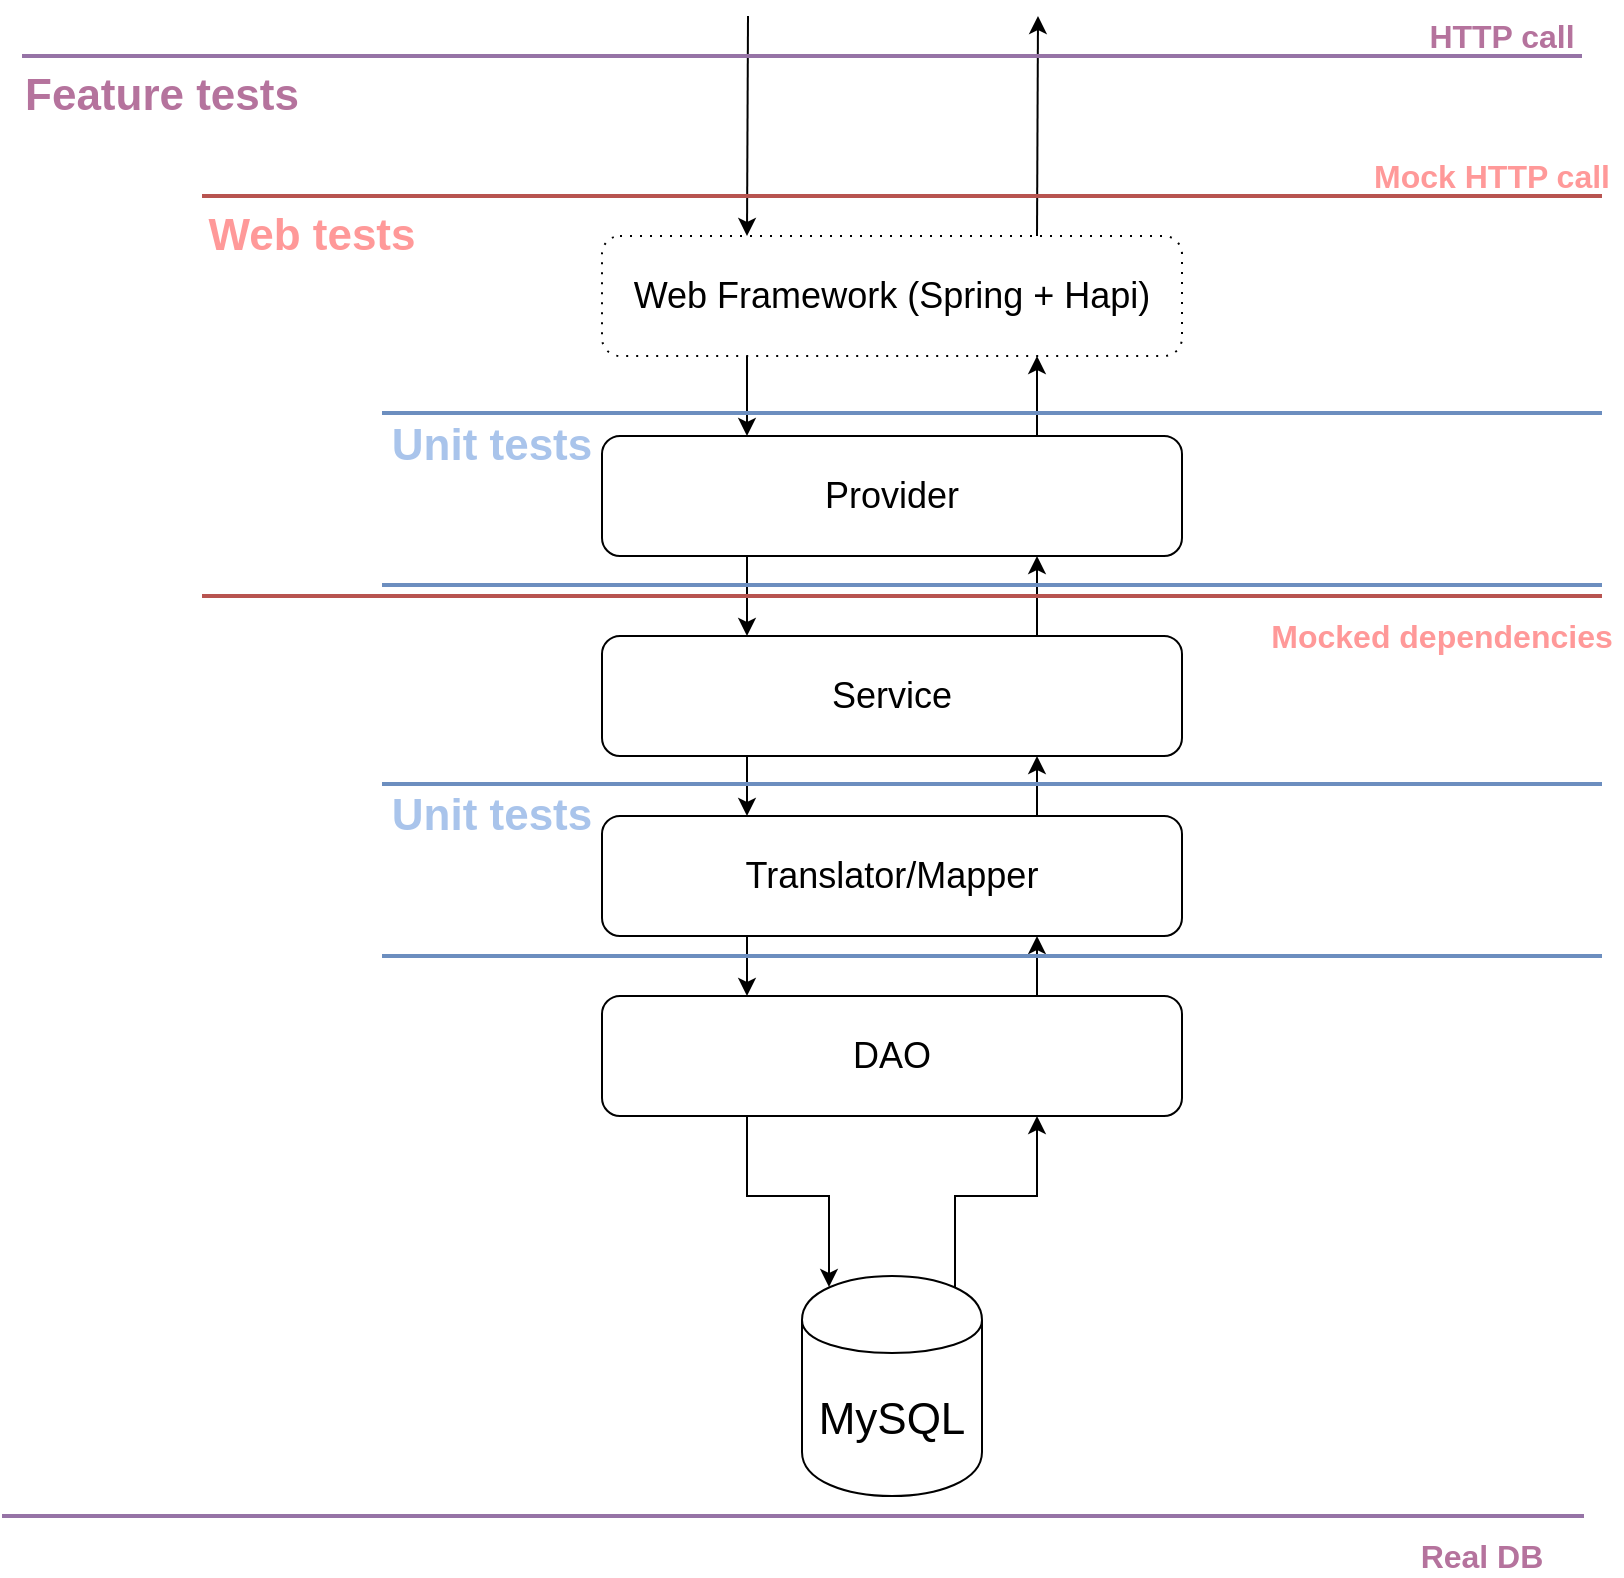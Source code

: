 <mxfile version="13.4.5" type="github">
  <diagram id="d0c3VpTObYmL8E1bN7Us" name="Page-1">
    <mxGraphModel dx="1186" dy="773" grid="1" gridSize="10" guides="1" tooltips="1" connect="1" arrows="1" fold="1" page="1" pageScale="1" pageWidth="850" pageHeight="1100" math="0" shadow="0">
      <root>
        <mxCell id="0" />
        <mxCell id="1" parent="0" />
        <mxCell id="RPzncA79MNow9HRE8nuj-15" style="edgeStyle=orthogonalEdgeStyle;rounded=0;orthogonalLoop=1;jettySize=auto;html=1;exitX=0.85;exitY=0.05;exitDx=0;exitDy=0;exitPerimeter=0;entryX=0.75;entryY=1;entryDx=0;entryDy=0;fontSize=18;" edge="1" parent="1" source="RPzncA79MNow9HRE8nuj-2" target="RPzncA79MNow9HRE8nuj-7">
          <mxGeometry relative="1" as="geometry" />
        </mxCell>
        <mxCell id="RPzncA79MNow9HRE8nuj-2" value="MySQL" style="shape=cylinder;whiteSpace=wrap;html=1;boundedLbl=1;backgroundOutline=1;fillColor=none;gradientColor=none;fontSize=22;align=center;" vertex="1" parent="1">
          <mxGeometry x="420" y="770" width="90" height="110" as="geometry" />
        </mxCell>
        <mxCell id="RPzncA79MNow9HRE8nuj-11" style="edgeStyle=orthogonalEdgeStyle;rounded=0;orthogonalLoop=1;jettySize=auto;html=1;exitX=0.25;exitY=1;exitDx=0;exitDy=0;fontSize=18;entryX=0.25;entryY=0;entryDx=0;entryDy=0;" edge="1" parent="1" source="RPzncA79MNow9HRE8nuj-3" target="RPzncA79MNow9HRE8nuj-5">
          <mxGeometry relative="1" as="geometry" />
        </mxCell>
        <mxCell id="RPzncA79MNow9HRE8nuj-19" style="edgeStyle=orthogonalEdgeStyle;rounded=0;orthogonalLoop=1;jettySize=auto;html=1;exitX=0.75;exitY=0;exitDx=0;exitDy=0;entryX=0.75;entryY=1;entryDx=0;entryDy=0;fontSize=18;" edge="1" parent="1" source="RPzncA79MNow9HRE8nuj-3" target="RPzncA79MNow9HRE8nuj-4">
          <mxGeometry relative="1" as="geometry" />
        </mxCell>
        <mxCell id="RPzncA79MNow9HRE8nuj-3" value="Provider" style="rounded=1;whiteSpace=wrap;html=1;fillColor=none;gradientColor=none;fontSize=18;align=center;" vertex="1" parent="1">
          <mxGeometry x="320" y="350" width="290" height="60" as="geometry" />
        </mxCell>
        <mxCell id="RPzncA79MNow9HRE8nuj-4" value="Web Framework (Spring + Hapi)" style="rounded=1;whiteSpace=wrap;html=1;fillColor=none;gradientColor=none;fontSize=18;align=center;dashed=1;dashPattern=1 4;" vertex="1" parent="1">
          <mxGeometry x="320" y="250" width="290" height="60" as="geometry" />
        </mxCell>
        <mxCell id="RPzncA79MNow9HRE8nuj-12" style="edgeStyle=orthogonalEdgeStyle;rounded=0;orthogonalLoop=1;jettySize=auto;html=1;exitX=0.25;exitY=1;exitDx=0;exitDy=0;entryX=0.25;entryY=0;entryDx=0;entryDy=0;fontSize=18;" edge="1" parent="1" source="RPzncA79MNow9HRE8nuj-5" target="RPzncA79MNow9HRE8nuj-6">
          <mxGeometry relative="1" as="geometry" />
        </mxCell>
        <mxCell id="RPzncA79MNow9HRE8nuj-18" style="edgeStyle=orthogonalEdgeStyle;rounded=0;orthogonalLoop=1;jettySize=auto;html=1;exitX=0.75;exitY=0;exitDx=0;exitDy=0;entryX=0.75;entryY=1;entryDx=0;entryDy=0;fontSize=18;" edge="1" parent="1" source="RPzncA79MNow9HRE8nuj-5" target="RPzncA79MNow9HRE8nuj-3">
          <mxGeometry relative="1" as="geometry" />
        </mxCell>
        <mxCell id="RPzncA79MNow9HRE8nuj-5" value="Service" style="rounded=1;whiteSpace=wrap;html=1;fillColor=none;gradientColor=none;fontSize=18;align=center;" vertex="1" parent="1">
          <mxGeometry x="320" y="450" width="290" height="60" as="geometry" />
        </mxCell>
        <mxCell id="RPzncA79MNow9HRE8nuj-13" style="edgeStyle=orthogonalEdgeStyle;rounded=0;orthogonalLoop=1;jettySize=auto;html=1;exitX=0.25;exitY=1;exitDx=0;exitDy=0;entryX=0.25;entryY=0;entryDx=0;entryDy=0;fontSize=18;" edge="1" parent="1" source="RPzncA79MNow9HRE8nuj-6" target="RPzncA79MNow9HRE8nuj-7">
          <mxGeometry relative="1" as="geometry" />
        </mxCell>
        <mxCell id="RPzncA79MNow9HRE8nuj-17" style="edgeStyle=orthogonalEdgeStyle;rounded=0;orthogonalLoop=1;jettySize=auto;html=1;exitX=0.75;exitY=0;exitDx=0;exitDy=0;entryX=0.75;entryY=1;entryDx=0;entryDy=0;fontSize=18;" edge="1" parent="1" source="RPzncA79MNow9HRE8nuj-6" target="RPzncA79MNow9HRE8nuj-5">
          <mxGeometry relative="1" as="geometry" />
        </mxCell>
        <mxCell id="RPzncA79MNow9HRE8nuj-6" value="Translator/Mapper" style="rounded=1;whiteSpace=wrap;html=1;fillColor=none;gradientColor=none;fontSize=18;align=center;" vertex="1" parent="1">
          <mxGeometry x="320" y="540" width="290" height="60" as="geometry" />
        </mxCell>
        <mxCell id="RPzncA79MNow9HRE8nuj-14" style="edgeStyle=orthogonalEdgeStyle;rounded=0;orthogonalLoop=1;jettySize=auto;html=1;exitX=0.25;exitY=1;exitDx=0;exitDy=0;entryX=0.15;entryY=0.05;entryDx=0;entryDy=0;entryPerimeter=0;fontSize=18;" edge="1" parent="1" source="RPzncA79MNow9HRE8nuj-7" target="RPzncA79MNow9HRE8nuj-2">
          <mxGeometry relative="1" as="geometry" />
        </mxCell>
        <mxCell id="RPzncA79MNow9HRE8nuj-16" style="edgeStyle=orthogonalEdgeStyle;rounded=0;orthogonalLoop=1;jettySize=auto;html=1;exitX=0.75;exitY=0;exitDx=0;exitDy=0;entryX=0.75;entryY=1;entryDx=0;entryDy=0;fontSize=18;" edge="1" parent="1" source="RPzncA79MNow9HRE8nuj-7" target="RPzncA79MNow9HRE8nuj-6">
          <mxGeometry relative="1" as="geometry" />
        </mxCell>
        <mxCell id="RPzncA79MNow9HRE8nuj-7" value="DAO" style="rounded=1;whiteSpace=wrap;html=1;fillColor=none;gradientColor=none;fontSize=18;align=center;" vertex="1" parent="1">
          <mxGeometry x="320" y="630" width="290" height="60" as="geometry" />
        </mxCell>
        <mxCell id="RPzncA79MNow9HRE8nuj-8" value="" style="endArrow=classic;html=1;fontSize=18;entryX=0.25;entryY=0;entryDx=0;entryDy=0;" edge="1" parent="1" target="RPzncA79MNow9HRE8nuj-4">
          <mxGeometry width="50" height="50" relative="1" as="geometry">
            <mxPoint x="393" y="140" as="sourcePoint" />
            <mxPoint x="450" y="480" as="targetPoint" />
          </mxGeometry>
        </mxCell>
        <mxCell id="RPzncA79MNow9HRE8nuj-10" value="" style="endArrow=classic;html=1;fontSize=18;entryX=0.25;entryY=0;entryDx=0;entryDy=0;exitX=0.25;exitY=1;exitDx=0;exitDy=0;" edge="1" parent="1" source="RPzncA79MNow9HRE8nuj-4" target="RPzncA79MNow9HRE8nuj-3">
          <mxGeometry width="50" height="50" relative="1" as="geometry">
            <mxPoint x="393" y="310" as="sourcePoint" />
            <mxPoint x="402.5" y="260" as="targetPoint" />
          </mxGeometry>
        </mxCell>
        <mxCell id="RPzncA79MNow9HRE8nuj-20" value="" style="endArrow=classic;html=1;fontSize=18;exitX=0.75;exitY=0;exitDx=0;exitDy=0;" edge="1" parent="1" source="RPzncA79MNow9HRE8nuj-4">
          <mxGeometry width="50" height="50" relative="1" as="geometry">
            <mxPoint x="403" y="150" as="sourcePoint" />
            <mxPoint x="538" y="140" as="targetPoint" />
          </mxGeometry>
        </mxCell>
        <mxCell id="RPzncA79MNow9HRE8nuj-21" value="" style="endArrow=none;html=1;fontSize=18;fillColor=#e1d5e7;strokeColor=#9673a6;strokeWidth=2;" edge="1" parent="1">
          <mxGeometry width="50" height="50" relative="1" as="geometry">
            <mxPoint x="30" y="160" as="sourcePoint" />
            <mxPoint x="810" y="160" as="targetPoint" />
          </mxGeometry>
        </mxCell>
        <mxCell id="RPzncA79MNow9HRE8nuj-22" value="" style="endArrow=none;html=1;fontSize=18;fillColor=#e1d5e7;strokeColor=#9673a6;strokeWidth=2;" edge="1" parent="1">
          <mxGeometry width="50" height="50" relative="1" as="geometry">
            <mxPoint x="20" y="890" as="sourcePoint" />
            <mxPoint x="811" y="890" as="targetPoint" />
          </mxGeometry>
        </mxCell>
        <mxCell id="RPzncA79MNow9HRE8nuj-23" value="Feature tests" style="text;html=1;strokeColor=none;fillColor=none;align=center;verticalAlign=middle;whiteSpace=wrap;rounded=0;dashed=1;dashPattern=1 4;fontSize=22;fontColor=#B5739D;fontStyle=1" vertex="1" parent="1">
          <mxGeometry x="30" y="160" width="140" height="40" as="geometry" />
        </mxCell>
        <mxCell id="RPzncA79MNow9HRE8nuj-24" value="HTTP call" style="text;html=1;strokeColor=none;fillColor=none;align=center;verticalAlign=middle;whiteSpace=wrap;rounded=0;dashed=1;dashPattern=1 4;fontSize=16;fontColor=#B5739D;fontStyle=1" vertex="1" parent="1">
          <mxGeometry x="720" y="140" width="100" height="20" as="geometry" />
        </mxCell>
        <mxCell id="RPzncA79MNow9HRE8nuj-25" value="Real DB" style="text;html=1;strokeColor=none;fillColor=none;align=center;verticalAlign=middle;whiteSpace=wrap;rounded=0;dashed=1;dashPattern=1 4;fontSize=16;fontColor=#B5739D;fontStyle=1" vertex="1" parent="1">
          <mxGeometry x="710" y="900" width="100" height="20" as="geometry" />
        </mxCell>
        <mxCell id="RPzncA79MNow9HRE8nuj-27" value="" style="endArrow=none;html=1;fontSize=18;fillColor=#f8cecc;strokeColor=#b85450;strokeWidth=2;" edge="1" parent="1">
          <mxGeometry width="50" height="50" relative="1" as="geometry">
            <mxPoint x="120" y="230" as="sourcePoint" />
            <mxPoint x="820" y="230" as="targetPoint" />
          </mxGeometry>
        </mxCell>
        <mxCell id="RPzncA79MNow9HRE8nuj-28" value="" style="endArrow=none;html=1;fontSize=18;fillColor=#f8cecc;strokeColor=#b85450;strokeWidth=2;" edge="1" parent="1">
          <mxGeometry width="50" height="50" relative="1" as="geometry">
            <mxPoint x="120" y="430" as="sourcePoint" />
            <mxPoint x="820" y="430" as="targetPoint" />
          </mxGeometry>
        </mxCell>
        <mxCell id="RPzncA79MNow9HRE8nuj-29" value="Web tests" style="text;html=1;strokeColor=none;fillColor=none;align=center;verticalAlign=middle;whiteSpace=wrap;rounded=0;dashed=1;dashPattern=1 4;fontSize=22;fontStyle=1;fontColor=#FF9999;" vertex="1" parent="1">
          <mxGeometry x="120" y="230" width="110" height="40" as="geometry" />
        </mxCell>
        <mxCell id="RPzncA79MNow9HRE8nuj-30" value="Mock HTTP call" style="text;html=1;strokeColor=none;fillColor=none;align=center;verticalAlign=middle;whiteSpace=wrap;rounded=0;dashed=1;dashPattern=1 4;fontSize=16;fontStyle=1;fontColor=#FF9999;" vertex="1" parent="1">
          <mxGeometry x="700" y="210" width="130" height="20" as="geometry" />
        </mxCell>
        <mxCell id="RPzncA79MNow9HRE8nuj-31" value="Mocked dependencies" style="text;html=1;strokeColor=none;fillColor=none;align=center;verticalAlign=middle;whiteSpace=wrap;rounded=0;dashed=1;dashPattern=1 4;fontSize=16;fontStyle=1;fontColor=#FF9999;" vertex="1" parent="1">
          <mxGeometry x="650" y="440" width="180" height="20" as="geometry" />
        </mxCell>
        <mxCell id="RPzncA79MNow9HRE8nuj-32" value="" style="endArrow=none;html=1;fontSize=18;fillColor=#dae8fc;strokeColor=#6c8ebf;strokeWidth=2;" edge="1" parent="1">
          <mxGeometry width="50" height="50" relative="1" as="geometry">
            <mxPoint x="210" y="524" as="sourcePoint" />
            <mxPoint x="820" y="524" as="targetPoint" />
          </mxGeometry>
        </mxCell>
        <mxCell id="RPzncA79MNow9HRE8nuj-33" value="" style="endArrow=none;html=1;fontSize=18;fillColor=#dae8fc;strokeColor=#6c8ebf;strokeWidth=2;" edge="1" parent="1">
          <mxGeometry width="50" height="50" relative="1" as="geometry">
            <mxPoint x="210" y="610" as="sourcePoint" />
            <mxPoint x="820" y="610" as="targetPoint" />
          </mxGeometry>
        </mxCell>
        <mxCell id="RPzncA79MNow9HRE8nuj-34" value="Unit tests" style="text;html=1;strokeColor=none;fillColor=none;align=center;verticalAlign=middle;whiteSpace=wrap;rounded=0;dashed=1;dashPattern=1 4;fontSize=22;fontStyle=1;fontColor=#A9C4EB;" vertex="1" parent="1">
          <mxGeometry x="210" y="520" width="110" height="40" as="geometry" />
        </mxCell>
        <mxCell id="RPzncA79MNow9HRE8nuj-35" value="" style="endArrow=none;html=1;fontSize=18;fillColor=#dae8fc;strokeColor=#6c8ebf;strokeWidth=2;" edge="1" parent="1">
          <mxGeometry width="50" height="50" relative="1" as="geometry">
            <mxPoint x="210" y="338.5" as="sourcePoint" />
            <mxPoint x="820" y="338.5" as="targetPoint" />
          </mxGeometry>
        </mxCell>
        <mxCell id="RPzncA79MNow9HRE8nuj-36" value="" style="endArrow=none;html=1;fontSize=18;fillColor=#dae8fc;strokeColor=#6c8ebf;strokeWidth=2;" edge="1" parent="1">
          <mxGeometry width="50" height="50" relative="1" as="geometry">
            <mxPoint x="210" y="424.5" as="sourcePoint" />
            <mxPoint x="820" y="424.5" as="targetPoint" />
          </mxGeometry>
        </mxCell>
        <mxCell id="RPzncA79MNow9HRE8nuj-37" value="Unit tests" style="text;html=1;strokeColor=none;fillColor=none;align=center;verticalAlign=middle;whiteSpace=wrap;rounded=0;dashed=1;dashPattern=1 4;fontSize=22;fontStyle=1;fontColor=#A9C4EB;" vertex="1" parent="1">
          <mxGeometry x="210" y="334.5" width="110" height="40" as="geometry" />
        </mxCell>
      </root>
    </mxGraphModel>
  </diagram>
</mxfile>
